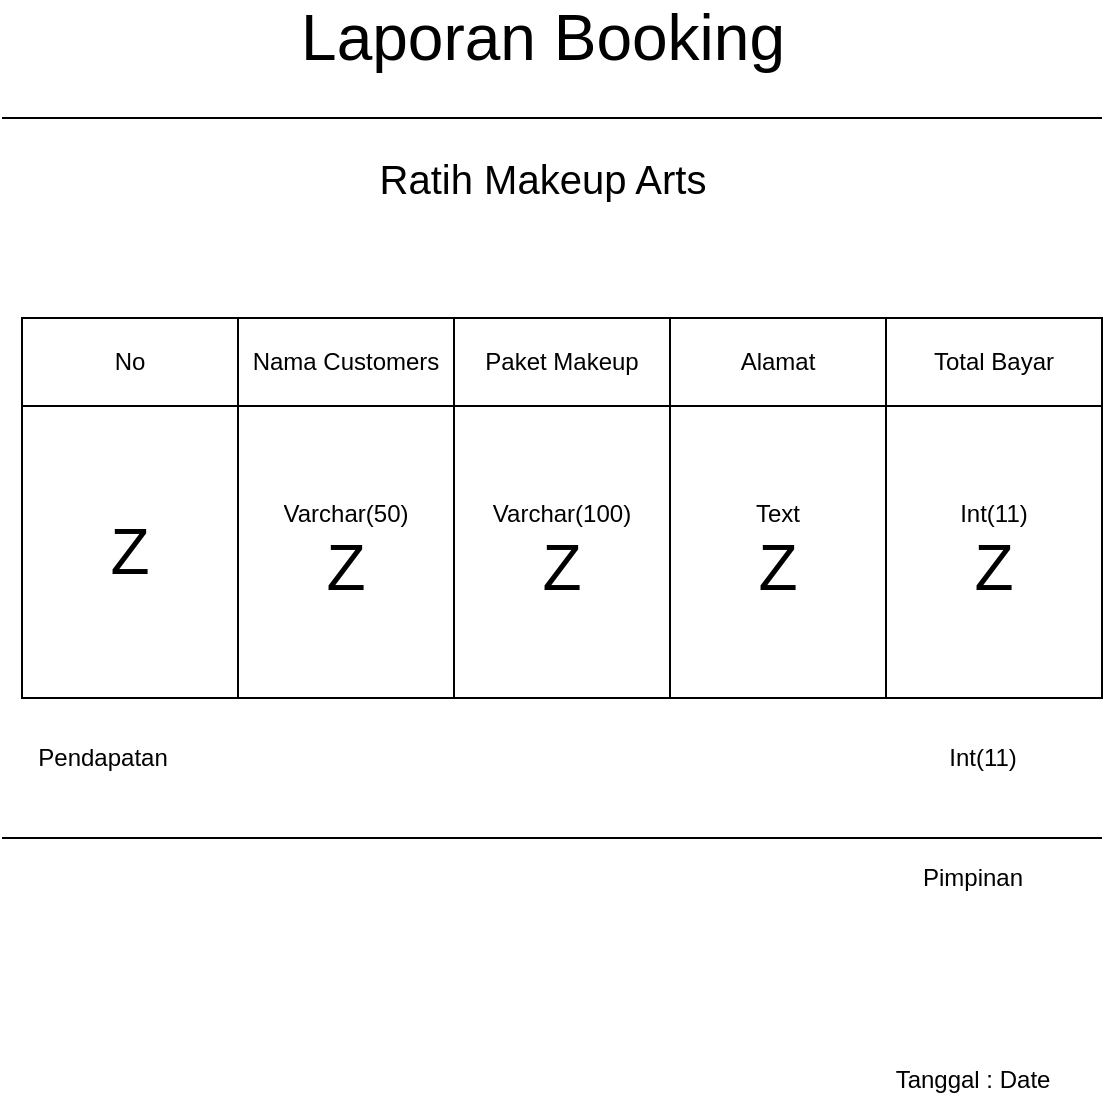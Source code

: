 <mxfile version="13.7.5" type="device"><diagram id="DjwUvFMiBsNjgbiLzbh4" name="Page-1"><mxGraphModel dx="1422" dy="830" grid="1" gridSize="10" guides="1" tooltips="1" connect="1" arrows="1" fold="1" page="1" pageScale="1" pageWidth="850" pageHeight="1100" math="0" shadow="0"><root><mxCell id="0"/><mxCell id="1" parent="0"/><mxCell id="0heqtzUbhMnfKuo9_oU5-1" value="&lt;font style=&quot;font-size: 32px&quot;&gt;Laporan Booking&lt;/font&gt;" style="text;html=1;align=center;verticalAlign=middle;resizable=0;points=[];autosize=1;" vertex="1" parent="1"><mxGeometry x="260" y="165" width="260" height="30" as="geometry"/></mxCell><mxCell id="0heqtzUbhMnfKuo9_oU5-2" value="" style="endArrow=none;html=1;" edge="1" parent="1"><mxGeometry width="50" height="50" relative="1" as="geometry"><mxPoint x="120" y="220" as="sourcePoint"/><mxPoint x="670" y="220" as="targetPoint"/></mxGeometry></mxCell><mxCell id="0heqtzUbhMnfKuo9_oU5-3" value="&lt;font style=&quot;font-size: 20px&quot;&gt;Ratih Makeup Arts&lt;/font&gt;" style="text;html=1;align=center;verticalAlign=middle;resizable=0;points=[];autosize=1;" vertex="1" parent="1"><mxGeometry x="300" y="240" width="180" height="20" as="geometry"/></mxCell><mxCell id="0heqtzUbhMnfKuo9_oU5-4" value="" style="shape=table;html=1;whiteSpace=wrap;startSize=0;container=1;collapsible=0;childLayout=tableLayout;" vertex="1" parent="1"><mxGeometry x="130" y="320" width="540" height="190" as="geometry"/></mxCell><mxCell id="0heqtzUbhMnfKuo9_oU5-5" value="" style="shape=partialRectangle;html=1;whiteSpace=wrap;collapsible=0;dropTarget=0;pointerEvents=0;fillColor=none;top=0;left=0;bottom=0;right=0;points=[[0,0.5],[1,0.5]];portConstraint=eastwest;" vertex="1" parent="0heqtzUbhMnfKuo9_oU5-4"><mxGeometry width="540" height="44" as="geometry"/></mxCell><mxCell id="0heqtzUbhMnfKuo9_oU5-6" value="No" style="shape=partialRectangle;html=1;whiteSpace=wrap;connectable=0;fillColor=none;top=0;left=0;bottom=0;right=0;overflow=hidden;" vertex="1" parent="0heqtzUbhMnfKuo9_oU5-5"><mxGeometry width="108" height="44" as="geometry"/></mxCell><mxCell id="0heqtzUbhMnfKuo9_oU5-7" value="Nama Customers" style="shape=partialRectangle;html=1;whiteSpace=wrap;connectable=0;fillColor=none;top=0;left=0;bottom=0;right=0;overflow=hidden;" vertex="1" parent="0heqtzUbhMnfKuo9_oU5-5"><mxGeometry x="108" width="108" height="44" as="geometry"/></mxCell><mxCell id="0heqtzUbhMnfKuo9_oU5-8" value="Paket Makeup" style="shape=partialRectangle;html=1;whiteSpace=wrap;connectable=0;fillColor=none;top=0;left=0;bottom=0;right=0;overflow=hidden;" vertex="1" parent="0heqtzUbhMnfKuo9_oU5-5"><mxGeometry x="216" width="108" height="44" as="geometry"/></mxCell><mxCell id="0heqtzUbhMnfKuo9_oU5-17" value="Alamat" style="shape=partialRectangle;html=1;whiteSpace=wrap;connectable=0;fillColor=none;top=0;left=0;bottom=0;right=0;overflow=hidden;" vertex="1" parent="0heqtzUbhMnfKuo9_oU5-5"><mxGeometry x="324" width="108" height="44" as="geometry"/></mxCell><mxCell id="0heqtzUbhMnfKuo9_oU5-20" value="Total Bayar" style="shape=partialRectangle;html=1;whiteSpace=wrap;connectable=0;fillColor=none;top=0;left=0;bottom=0;right=0;overflow=hidden;" vertex="1" parent="0heqtzUbhMnfKuo9_oU5-5"><mxGeometry x="432" width="108" height="44" as="geometry"/></mxCell><mxCell id="0heqtzUbhMnfKuo9_oU5-9" value="" style="shape=partialRectangle;html=1;whiteSpace=wrap;collapsible=0;dropTarget=0;pointerEvents=0;fillColor=none;top=0;left=0;bottom=0;right=0;points=[[0,0.5],[1,0.5]];portConstraint=eastwest;" vertex="1" parent="0heqtzUbhMnfKuo9_oU5-4"><mxGeometry y="44" width="540" height="146" as="geometry"/></mxCell><mxCell id="0heqtzUbhMnfKuo9_oU5-10" value="&lt;font style=&quot;font-size: 32px&quot;&gt;Z&lt;/font&gt;" style="shape=partialRectangle;html=1;whiteSpace=wrap;connectable=0;fillColor=none;top=0;left=0;bottom=0;right=0;overflow=hidden;" vertex="1" parent="0heqtzUbhMnfKuo9_oU5-9"><mxGeometry width="108" height="146" as="geometry"/></mxCell><mxCell id="0heqtzUbhMnfKuo9_oU5-11" value="Varchar(50)&lt;br&gt;&lt;font style=&quot;font-size: 32px&quot;&gt;Z&lt;/font&gt;&lt;br&gt;" style="shape=partialRectangle;html=1;whiteSpace=wrap;connectable=0;fillColor=none;top=0;left=0;bottom=0;right=0;overflow=hidden;" vertex="1" parent="0heqtzUbhMnfKuo9_oU5-9"><mxGeometry x="108" width="108" height="146" as="geometry"/></mxCell><mxCell id="0heqtzUbhMnfKuo9_oU5-12" value="&lt;div&gt;Varchar(100)&lt;/div&gt;&lt;div&gt;&lt;font style=&quot;font-size: 32px&quot;&gt;Z&lt;/font&gt;&lt;br&gt;&lt;/div&gt;" style="shape=partialRectangle;html=1;whiteSpace=wrap;connectable=0;fillColor=none;top=0;left=0;bottom=0;right=0;overflow=hidden;" vertex="1" parent="0heqtzUbhMnfKuo9_oU5-9"><mxGeometry x="216" width="108" height="146" as="geometry"/></mxCell><mxCell id="0heqtzUbhMnfKuo9_oU5-18" value="Text&lt;br&gt;&lt;font style=&quot;font-size: 32px&quot;&gt;Z&lt;/font&gt;" style="shape=partialRectangle;html=1;whiteSpace=wrap;connectable=0;fillColor=none;top=0;left=0;bottom=0;right=0;overflow=hidden;" vertex="1" parent="0heqtzUbhMnfKuo9_oU5-9"><mxGeometry x="324" width="108" height="146" as="geometry"/></mxCell><mxCell id="0heqtzUbhMnfKuo9_oU5-21" value="Int(11)&lt;br&gt;&lt;font style=&quot;font-size: 32px&quot;&gt;Z&lt;/font&gt;" style="shape=partialRectangle;html=1;whiteSpace=wrap;connectable=0;fillColor=none;top=0;left=0;bottom=0;right=0;overflow=hidden;" vertex="1" parent="0heqtzUbhMnfKuo9_oU5-9"><mxGeometry x="432" width="108" height="146" as="geometry"/></mxCell><mxCell id="0heqtzUbhMnfKuo9_oU5-29" value="Pendapatan" style="text;html=1;align=center;verticalAlign=middle;resizable=0;points=[];autosize=1;" vertex="1" parent="1"><mxGeometry x="130" y="530" width="80" height="20" as="geometry"/></mxCell><mxCell id="0heqtzUbhMnfKuo9_oU5-30" value="Int(11)" style="text;html=1;align=center;verticalAlign=middle;resizable=0;points=[];autosize=1;" vertex="1" parent="1"><mxGeometry x="585" y="530" width="50" height="20" as="geometry"/></mxCell><mxCell id="0heqtzUbhMnfKuo9_oU5-31" value="" style="endArrow=none;html=1;" edge="1" parent="1"><mxGeometry width="50" height="50" relative="1" as="geometry"><mxPoint x="120" y="580" as="sourcePoint"/><mxPoint x="670" y="580" as="targetPoint"/></mxGeometry></mxCell><mxCell id="0heqtzUbhMnfKuo9_oU5-32" value="&lt;div&gt;Pimpinan&lt;/div&gt;&lt;div&gt;&lt;br&gt;&lt;/div&gt;&lt;div&gt;&lt;br&gt;&lt;/div&gt;&lt;div&gt;&lt;br&gt;&lt;/div&gt;&lt;div&gt;&lt;br&gt;&lt;/div&gt;&lt;div&gt;&lt;br&gt;&lt;/div&gt;&lt;div&gt;&lt;br&gt;&lt;/div&gt;&lt;div&gt;Tanggal : Date&lt;br&gt;&lt;/div&gt;" style="text;html=1;align=center;verticalAlign=middle;resizable=0;points=[];autosize=1;" vertex="1" parent="1"><mxGeometry x="560" y="590" width="90" height="120" as="geometry"/></mxCell></root></mxGraphModel></diagram></mxfile>